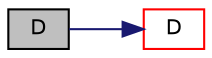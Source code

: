 digraph "D"
{
  bgcolor="transparent";
  edge [fontname="Helvetica",fontsize="10",labelfontname="Helvetica",labelfontsize="10"];
  node [fontname="Helvetica",fontsize="10",shape=record];
  rankdir="LR";
  Node145 [label="D",height=0.2,width=0.4,color="black", fillcolor="grey75", style="filled", fontcolor="black"];
  Node145 -> Node146 [color="midnightblue",fontsize="10",style="solid",fontname="Helvetica"];
  Node146 [label="D",height=0.2,width=0.4,color="red",URL="$a31277.html#a2e708bd90b5d9eb44d555510967a8f81",tooltip="Vapour diffussivity [m2/s]. "];
}
